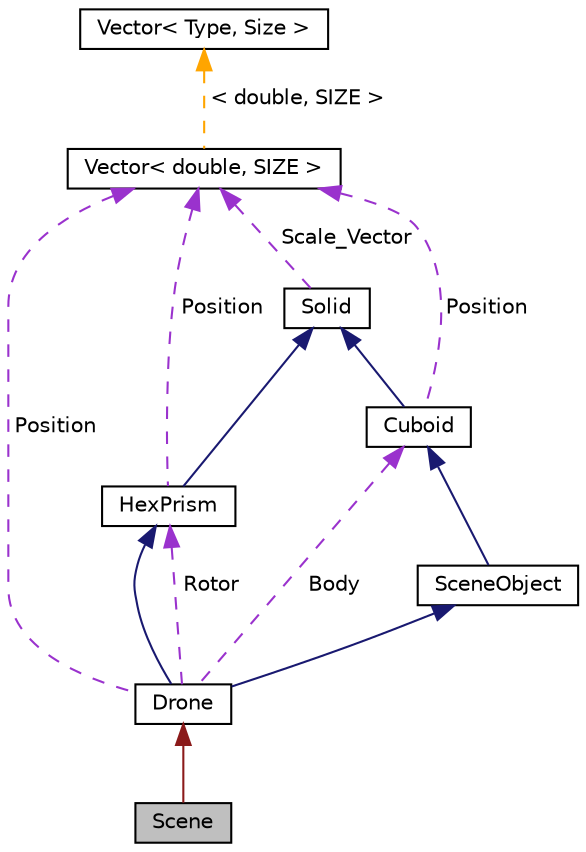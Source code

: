 digraph "Scene"
{
 // LATEX_PDF_SIZE
  edge [fontname="Helvetica",fontsize="10",labelfontname="Helvetica",labelfontsize="10"];
  node [fontname="Helvetica",fontsize="10",shape=record];
  Node1 [label="Scene",height=0.2,width=0.4,color="black", fillcolor="grey75", style="filled", fontcolor="black",tooltip="Modeluje pojecie sceny."];
  Node2 -> Node1 [dir="back",color="firebrick4",fontsize="10",style="solid",fontname="Helvetica"];
  Node2 [label="Drone",height=0.2,width=0.4,color="black", fillcolor="white", style="filled",URL="$class_drone.html",tooltip="Modeluje pojęcie dronu."];
  Node3 -> Node2 [dir="back",color="midnightblue",fontsize="10",style="solid",fontname="Helvetica"];
  Node3 [label="HexPrism",height=0.2,width=0.4,color="black", fillcolor="white", style="filled",URL="$class_hex_prism.html",tooltip="Modeluje pojęcie graniastosłupa foremnego sześciokątnego (będącym w tym programie rotorami dronu)"];
  Node4 -> Node3 [dir="back",color="midnightblue",fontsize="10",style="solid",fontname="Helvetica"];
  Node4 [label="Solid",height=0.2,width=0.4,color="black", fillcolor="white", style="filled",URL="$class_solid.html",tooltip="Modeluje pojęcie bryły geometycznej."];
  Node5 -> Node4 [dir="back",color="darkorchid3",fontsize="10",style="dashed",label=" Scale_Vector" ,fontname="Helvetica"];
  Node5 [label="Vector\< double, SIZE \>",height=0.2,width=0.4,color="black", fillcolor="white", style="filled",URL="$class_vector.html",tooltip=" "];
  Node6 -> Node5 [dir="back",color="orange",fontsize="10",style="dashed",label=" \< double, SIZE \>" ,fontname="Helvetica"];
  Node6 [label="Vector\< Type, Size \>",height=0.2,width=0.4,color="black", fillcolor="white", style="filled",URL="$class_vector.html",tooltip="Modeluje pojęcie wektora o dowolnym rozmiarze i typie danych, które on zawiera."];
  Node5 -> Node3 [dir="back",color="darkorchid3",fontsize="10",style="dashed",label=" Position" ,fontname="Helvetica"];
  Node7 -> Node2 [dir="back",color="midnightblue",fontsize="10",style="solid",fontname="Helvetica"];
  Node7 [label="SceneObject",height=0.2,width=0.4,color="black", fillcolor="white", style="filled",URL="$class_scene_object.html",tooltip=" "];
  Node8 -> Node7 [dir="back",color="midnightblue",fontsize="10",style="solid",fontname="Helvetica"];
  Node8 [label="Cuboid",height=0.2,width=0.4,color="black", fillcolor="white", style="filled",URL="$class_cuboid.html",tooltip="Modeluje pojęcie prostopadłościanu (będącym w tym programie korpusem dronu)"];
  Node4 -> Node8 [dir="back",color="midnightblue",fontsize="10",style="solid",fontname="Helvetica"];
  Node5 -> Node8 [dir="back",color="darkorchid3",fontsize="10",style="dashed",label=" Position" ,fontname="Helvetica"];
  Node5 -> Node2 [dir="back",color="darkorchid3",fontsize="10",style="dashed",label=" Position" ,fontname="Helvetica"];
  Node3 -> Node2 [dir="back",color="darkorchid3",fontsize="10",style="dashed",label=" Rotor" ,fontname="Helvetica"];
  Node8 -> Node2 [dir="back",color="darkorchid3",fontsize="10",style="dashed",label=" Body" ,fontname="Helvetica"];
}
